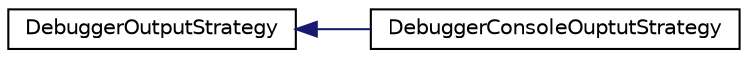 digraph "Graphical Class Hierarchy"
{
 // LATEX_PDF_SIZE
  edge [fontname="Helvetica",fontsize="10",labelfontname="Helvetica",labelfontsize="10"];
  node [fontname="Helvetica",fontsize="10",shape=record];
  rankdir="LR";
  Node0 [label="DebuggerOutputStrategy",height=0.2,width=0.4,color="black", fillcolor="white", style="filled",URL="$classDebuggerOutputStrategy.html",tooltip=" "];
  Node0 -> Node1 [dir="back",color="midnightblue",fontsize="10",style="solid",fontname="Helvetica"];
  Node1 [label="DebuggerConsoleOuptutStrategy",height=0.2,width=0.4,color="black", fillcolor="white", style="filled",URL="$classDebuggerConsoleOuptutStrategy.html",tooltip=" "];
}
